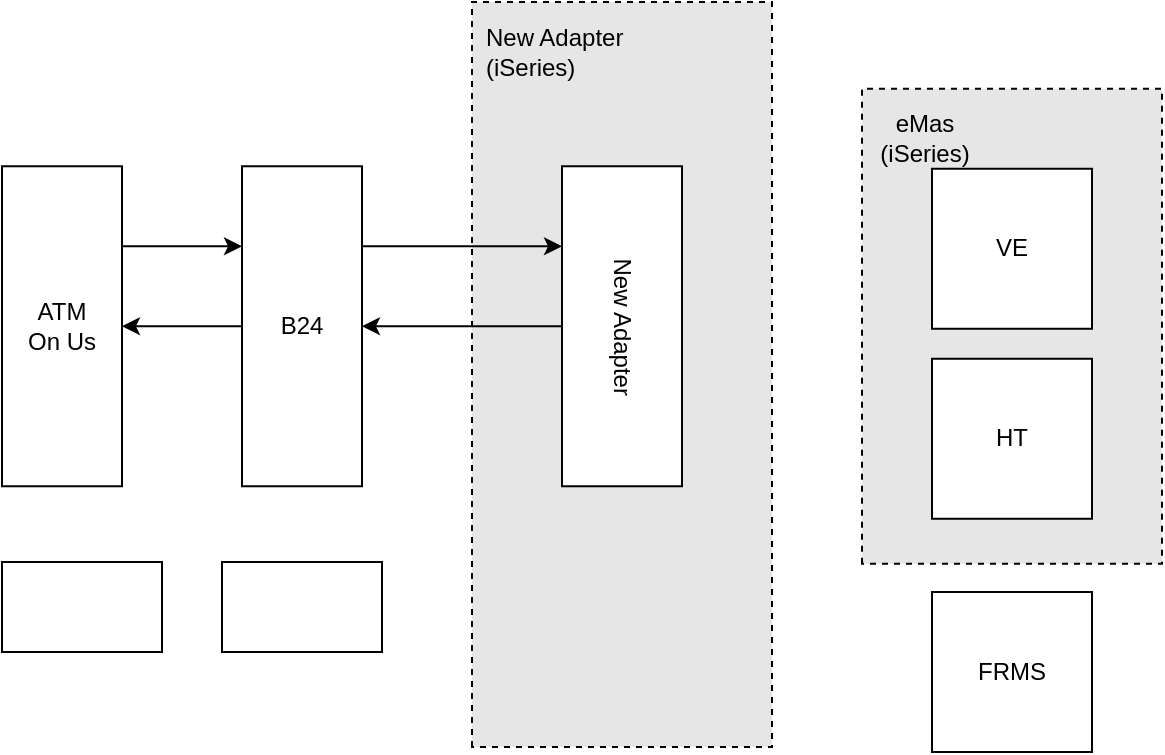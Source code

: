 <mxfile version="15.0.6" type="github">
  <diagram id="a30It_QaZU8UN9rZ9jLV" name="Page-1">
    <mxGraphModel dx="782" dy="524" grid="1" gridSize="10" guides="1" tooltips="1" connect="1" arrows="1" fold="1" page="1" pageScale="1" pageWidth="850" pageHeight="1100" math="0" shadow="0">
      <root>
        <mxCell id="0" />
        <mxCell id="1" parent="0" />
        <mxCell id="_QMskJpGgI7Bd4_K-1zA-3" value="" style="rounded=0;whiteSpace=wrap;html=1;dashed=1;rotation=-90;fillColor=#E6E6E6;" vertex="1" parent="1">
          <mxGeometry x="213.75" y="186.25" width="372.5" height="150" as="geometry" />
        </mxCell>
        <mxCell id="_QMskJpGgI7Bd4_K-1zA-6" value="New Adapter&lt;br&gt;(iSeries)" style="text;html=1;strokeColor=none;fillColor=none;align=left;verticalAlign=middle;whiteSpace=wrap;rounded=0;" vertex="1" parent="1">
          <mxGeometry x="330" y="90" width="100" height="20" as="geometry" />
        </mxCell>
        <mxCell id="_QMskJpGgI7Bd4_K-1zA-7" value="" style="rounded=0;whiteSpace=wrap;html=1;dashed=1;rotation=-90;fillColor=#E6E6E6;" vertex="1" parent="1">
          <mxGeometry x="476.25" y="162.13" width="237.5" height="150" as="geometry" />
        </mxCell>
        <mxCell id="_QMskJpGgI7Bd4_K-1zA-8" value="" style="whiteSpace=wrap;html=1;aspect=fixed;" vertex="1" parent="1">
          <mxGeometry x="555" y="158.38" width="80" height="80" as="geometry" />
        </mxCell>
        <mxCell id="_QMskJpGgI7Bd4_K-1zA-9" value="" style="whiteSpace=wrap;html=1;aspect=fixed;" vertex="1" parent="1">
          <mxGeometry x="555" y="253.38" width="80" height="80" as="geometry" />
        </mxCell>
        <mxCell id="_QMskJpGgI7Bd4_K-1zA-10" value="VE" style="text;html=1;strokeColor=none;fillColor=none;align=center;verticalAlign=middle;whiteSpace=wrap;rounded=0;" vertex="1" parent="1">
          <mxGeometry x="575" y="188.38" width="40" height="20" as="geometry" />
        </mxCell>
        <mxCell id="_QMskJpGgI7Bd4_K-1zA-11" value="HT" style="text;html=1;strokeColor=none;fillColor=none;align=center;verticalAlign=middle;whiteSpace=wrap;rounded=0;" vertex="1" parent="1">
          <mxGeometry x="575" y="283.38" width="40" height="20" as="geometry" />
        </mxCell>
        <mxCell id="_QMskJpGgI7Bd4_K-1zA-12" value="eMas&lt;br&gt;(iSeries)" style="text;html=1;strokeColor=none;fillColor=none;align=center;verticalAlign=middle;whiteSpace=wrap;rounded=0;" vertex="1" parent="1">
          <mxGeometry x="523.38" y="133.38" width="56.62" height="20" as="geometry" />
        </mxCell>
        <mxCell id="_QMskJpGgI7Bd4_K-1zA-13" value="" style="whiteSpace=wrap;html=1;aspect=fixed;" vertex="1" parent="1">
          <mxGeometry x="555" y="370" width="80" height="80" as="geometry" />
        </mxCell>
        <mxCell id="_QMskJpGgI7Bd4_K-1zA-14" value="FRMS" style="text;html=1;strokeColor=none;fillColor=none;align=center;verticalAlign=middle;whiteSpace=wrap;rounded=0;" vertex="1" parent="1">
          <mxGeometry x="575" y="400" width="40" height="20" as="geometry" />
        </mxCell>
        <mxCell id="_QMskJpGgI7Bd4_K-1zA-27" style="edgeStyle=orthogonalEdgeStyle;rounded=0;orthogonalLoop=1;jettySize=auto;html=1;exitX=0.75;exitY=1;exitDx=0;exitDy=0;entryX=0.75;entryY=0;entryDx=0;entryDy=0;" edge="1" parent="1" source="_QMskJpGgI7Bd4_K-1zA-15" target="_QMskJpGgI7Bd4_K-1zA-16">
          <mxGeometry relative="1" as="geometry" />
        </mxCell>
        <mxCell id="_QMskJpGgI7Bd4_K-1zA-15" value="" style="rounded=0;whiteSpace=wrap;html=1;rotation=-90;" vertex="1" parent="1">
          <mxGeometry x="40" y="207.13" width="160" height="60" as="geometry" />
        </mxCell>
        <mxCell id="_QMskJpGgI7Bd4_K-1zA-28" style="edgeStyle=orthogonalEdgeStyle;rounded=0;orthogonalLoop=1;jettySize=auto;html=1;entryX=0.5;entryY=1;entryDx=0;entryDy=0;" edge="1" parent="1" source="_QMskJpGgI7Bd4_K-1zA-16" target="_QMskJpGgI7Bd4_K-1zA-15">
          <mxGeometry relative="1" as="geometry" />
        </mxCell>
        <mxCell id="_QMskJpGgI7Bd4_K-1zA-42" style="edgeStyle=orthogonalEdgeStyle;rounded=0;orthogonalLoop=1;jettySize=auto;html=1;exitX=0.75;exitY=1;exitDx=0;exitDy=0;entryX=0.75;entryY=0;entryDx=0;entryDy=0;" edge="1" parent="1" source="_QMskJpGgI7Bd4_K-1zA-16" target="_QMskJpGgI7Bd4_K-1zA-39">
          <mxGeometry relative="1" as="geometry" />
        </mxCell>
        <mxCell id="_QMskJpGgI7Bd4_K-1zA-16" value="" style="rounded=0;whiteSpace=wrap;html=1;rotation=-90;" vertex="1" parent="1">
          <mxGeometry x="160" y="207.13" width="160" height="60" as="geometry" />
        </mxCell>
        <mxCell id="_QMskJpGgI7Bd4_K-1zA-17" value="" style="rounded=0;whiteSpace=wrap;html=1;" vertex="1" parent="1">
          <mxGeometry x="90" y="355" width="80" height="45" as="geometry" />
        </mxCell>
        <mxCell id="_QMskJpGgI7Bd4_K-1zA-20" value="" style="rounded=0;whiteSpace=wrap;html=1;" vertex="1" parent="1">
          <mxGeometry x="200" y="355" width="80" height="45" as="geometry" />
        </mxCell>
        <mxCell id="_QMskJpGgI7Bd4_K-1zA-21" value="ATM&lt;br&gt;On Us" style="text;html=1;strokeColor=none;fillColor=none;align=center;verticalAlign=middle;whiteSpace=wrap;rounded=0;" vertex="1" parent="1">
          <mxGeometry x="100" y="227.13" width="40" height="20" as="geometry" />
        </mxCell>
        <mxCell id="_QMskJpGgI7Bd4_K-1zA-22" value="B24" style="text;html=1;strokeColor=none;fillColor=none;align=center;verticalAlign=middle;whiteSpace=wrap;rounded=0;" vertex="1" parent="1">
          <mxGeometry x="220" y="227.13" width="40" height="20" as="geometry" />
        </mxCell>
        <mxCell id="_QMskJpGgI7Bd4_K-1zA-41" style="edgeStyle=orthogonalEdgeStyle;rounded=0;orthogonalLoop=1;jettySize=auto;html=1;entryX=0.5;entryY=1;entryDx=0;entryDy=0;" edge="1" parent="1" source="_QMskJpGgI7Bd4_K-1zA-39" target="_QMskJpGgI7Bd4_K-1zA-16">
          <mxGeometry relative="1" as="geometry">
            <mxPoint x="290" y="237" as="targetPoint" />
          </mxGeometry>
        </mxCell>
        <mxCell id="_QMskJpGgI7Bd4_K-1zA-39" value="" style="rounded=0;whiteSpace=wrap;html=1;rotation=-90;" vertex="1" parent="1">
          <mxGeometry x="320" y="207.13" width="160" height="60" as="geometry" />
        </mxCell>
        <mxCell id="_QMskJpGgI7Bd4_K-1zA-5" value="New Adapter" style="text;html=1;strokeColor=none;fillColor=none;align=center;verticalAlign=middle;whiteSpace=wrap;rounded=0;rotation=90;" vertex="1" parent="1">
          <mxGeometry x="308.75" y="227.13" width="182.5" height="20" as="geometry" />
        </mxCell>
      </root>
    </mxGraphModel>
  </diagram>
</mxfile>
